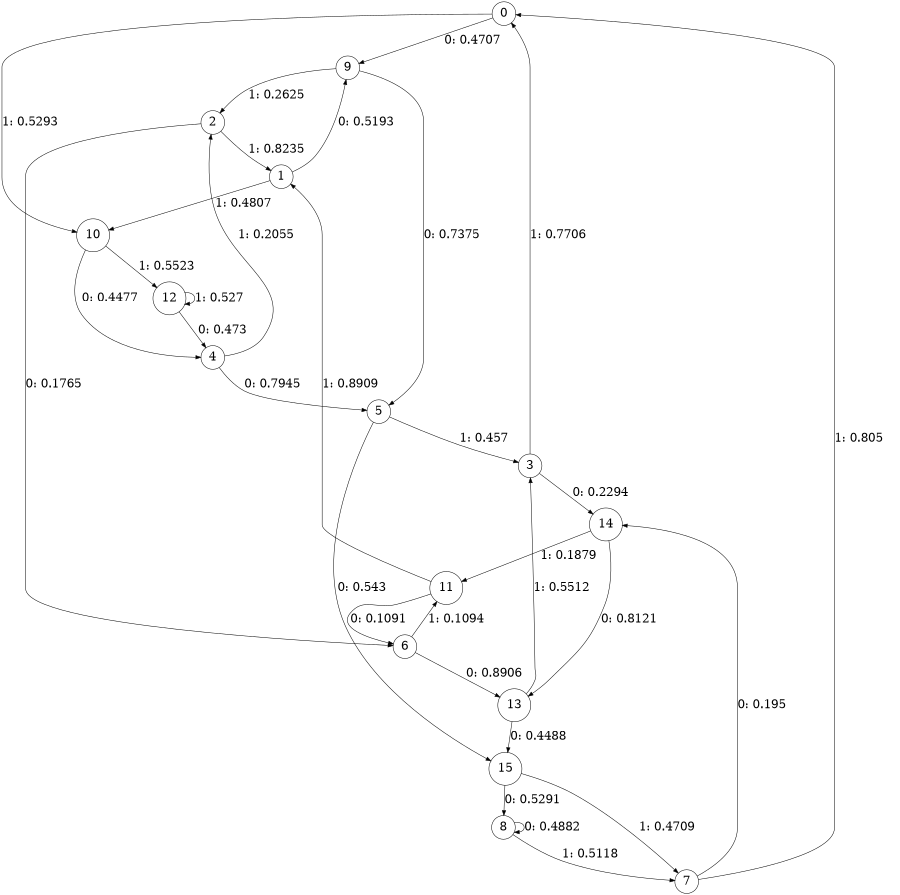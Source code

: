 digraph "ch4concat_phase3_L4" {
size = "6,8.5";
ratio = "fill";
node [shape = circle];
node [fontsize = 24];
edge [fontsize = 24];
0 -> 9 [label = "0: 0.4707   "];
0 -> 10 [label = "1: 0.5293   "];
1 -> 9 [label = "0: 0.5193   "];
1 -> 10 [label = "1: 0.4807   "];
2 -> 6 [label = "0: 0.1765   "];
2 -> 1 [label = "1: 0.8235   "];
3 -> 14 [label = "0: 0.2294   "];
3 -> 0 [label = "1: 0.7706   "];
4 -> 5 [label = "0: 0.7945   "];
4 -> 2 [label = "1: 0.2055   "];
5 -> 15 [label = "0: 0.543    "];
5 -> 3 [label = "1: 0.457    "];
6 -> 13 [label = "0: 0.8906   "];
6 -> 11 [label = "1: 0.1094   "];
7 -> 14 [label = "0: 0.195    "];
7 -> 0 [label = "1: 0.805    "];
8 -> 8 [label = "0: 0.4882   "];
8 -> 7 [label = "1: 0.5118   "];
9 -> 5 [label = "0: 0.7375   "];
9 -> 2 [label = "1: 0.2625   "];
10 -> 4 [label = "0: 0.4477   "];
10 -> 12 [label = "1: 0.5523   "];
11 -> 6 [label = "0: 0.1091   "];
11 -> 1 [label = "1: 0.8909   "];
12 -> 4 [label = "0: 0.473    "];
12 -> 12 [label = "1: 0.527    "];
13 -> 15 [label = "0: 0.4488   "];
13 -> 3 [label = "1: 0.5512   "];
14 -> 13 [label = "0: 0.8121   "];
14 -> 11 [label = "1: 0.1879   "];
15 -> 8 [label = "0: 0.5291   "];
15 -> 7 [label = "1: 0.4709   "];
}